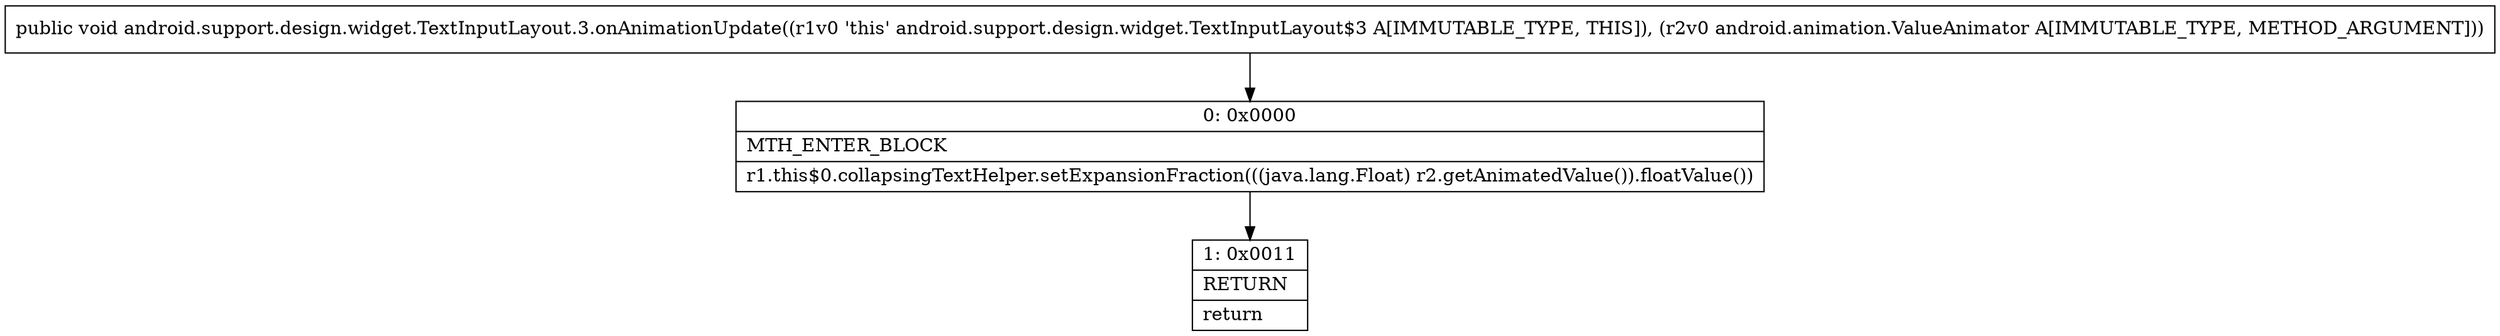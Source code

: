 digraph "CFG forandroid.support.design.widget.TextInputLayout.3.onAnimationUpdate(Landroid\/animation\/ValueAnimator;)V" {
Node_0 [shape=record,label="{0\:\ 0x0000|MTH_ENTER_BLOCK\l|r1.this$0.collapsingTextHelper.setExpansionFraction(((java.lang.Float) r2.getAnimatedValue()).floatValue())\l}"];
Node_1 [shape=record,label="{1\:\ 0x0011|RETURN\l|return\l}"];
MethodNode[shape=record,label="{public void android.support.design.widget.TextInputLayout.3.onAnimationUpdate((r1v0 'this' android.support.design.widget.TextInputLayout$3 A[IMMUTABLE_TYPE, THIS]), (r2v0 android.animation.ValueAnimator A[IMMUTABLE_TYPE, METHOD_ARGUMENT])) }"];
MethodNode -> Node_0;
Node_0 -> Node_1;
}

